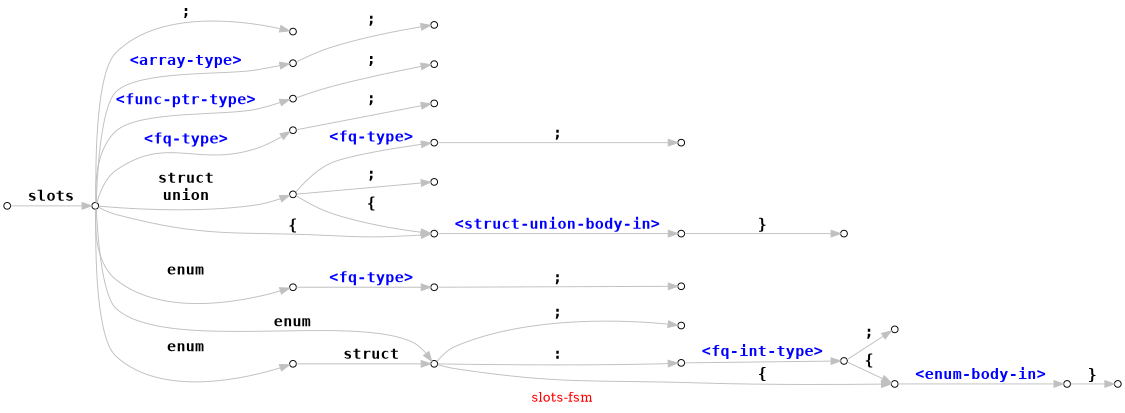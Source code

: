 // -*- mode: c++ -*-

// slots <array-type>        ;        =>  typealias   slots-t = <array-type>      ;
// slots <func-ptr-type>     ;        =>  typealias   slots-t = <func-ptr-type>   ;

// slots             <>      ;        =>  typealias   slots-t =        <>         ;
// slots struct      <>      ;        =>  typealias   slots-t = struct <>         ;
// slots union       <>      ;        =>  typealias   slots-t = union  <>         ;
// slots enum        <>      ;        =>  typealias   slots-t = enum   <>         ;

// slots                     ;        =>  struct      slots-t                     ;
// slots                     { ... }  =>  struct      slots-t                     { ... }

// slots struct              ;        =>  struct      slots-t                     ;
// slots struct              { ... }  =>  struct      slots-t                     { ... }

// slots union               ;        =>  union       slots-t                     ;
// slots union               { ... }  =>  union       slots-t                     { ... }

// slots enum                ;        =>  enum        slots-t             : int-t ;
// slots enum                { ... }  =>  enum        slots-t             : int-t { ... }
//
// slots enum           : <> ;        =>  enum        slots-t             : <>    ;
// slots enum           : <> { ... }  =>  enum        slots-t             : <>    { ... }

// slots enum struct         ;        =>  enum struct slots-t                     ;
// slots enum struct         { ... }  =>  enum struct slots-t                     { ... }
//
// slots enum struct    : <> ;        =>  enum struct slots-t             : <>    ;
// slots enum struct    : <> { ... }  =>  enum struct slots-t             : <>    { ... }

digraph "slots-fsm" {
  graph [ rankdir = LR, label = "\G", fontcolor = red ];
  //graph [ page = "8.5,11" ];
  graph [ size = "7.5,10" ];
  edge [ fontsize = 16, fontname = "courier-bold", color = grey ];
  node [ shape = circle, fontsize = 12, width = 0.3, fixedsize = true ];
  node [ label = "", width = 0.1 ];

  000 -> 010 [ label = "slots" ];

  010 -> 015 [ label = ";" ];
  010 -> 141 [ label = "<array-type>", fontcolor = blue ];
  010 -> 142 [ label = "<func-ptr-type>", fontcolor = blue ];
  010 -> 140 [ label = "<fq-type>", fontcolor = blue ];
  140 -> 145 [ label = ";" ];
  141 -> 146 [ label = ";" ];
  142 -> 147 [ label = ";" ];

  010 -> 100 [ label = "struct\nunion" ];
  010 -> 110 [ label = "{" ];
  100 -> 110 [ label = "{" ];
  100 -> 105 [ label = ";" ];
  100 -> 150 [ label = "<fq-type>", fontcolor = blue ];
  150 -> 160 [ label = ";" ];
  110 -> 120 [ label = "<struct-union-body-in>", fontcolor = blue ];
  120 -> 130 [ label = "}" ];

  010 -> 031 [ label = "enum" ];
  031 -> 170 [ label = "<fq-type>", fontcolor = blue ];
  170 -> 180 [ label = ";" ];
  030 -> 035 [ label = ";" ];
  010 -> 020 [ label = "enum" ];
  010 -> 030 [ label = "enum" ];
  020 -> 030 [ label = "struct" ];
  030 -> 040 [ label = ":" ];
  030 -> 060 [ label = "{" ];
  040 -> 050 [ label = "<fq-int-type>", fontcolor = blue ];
  050 -> 060 [ label = "{" ];
  050 -> 055 [ label = ";" ];
  060 -> 070 [ label = "<enum-body-in>", fontcolor = blue ];
  070 -> 080 [ label = "}" ];
}
